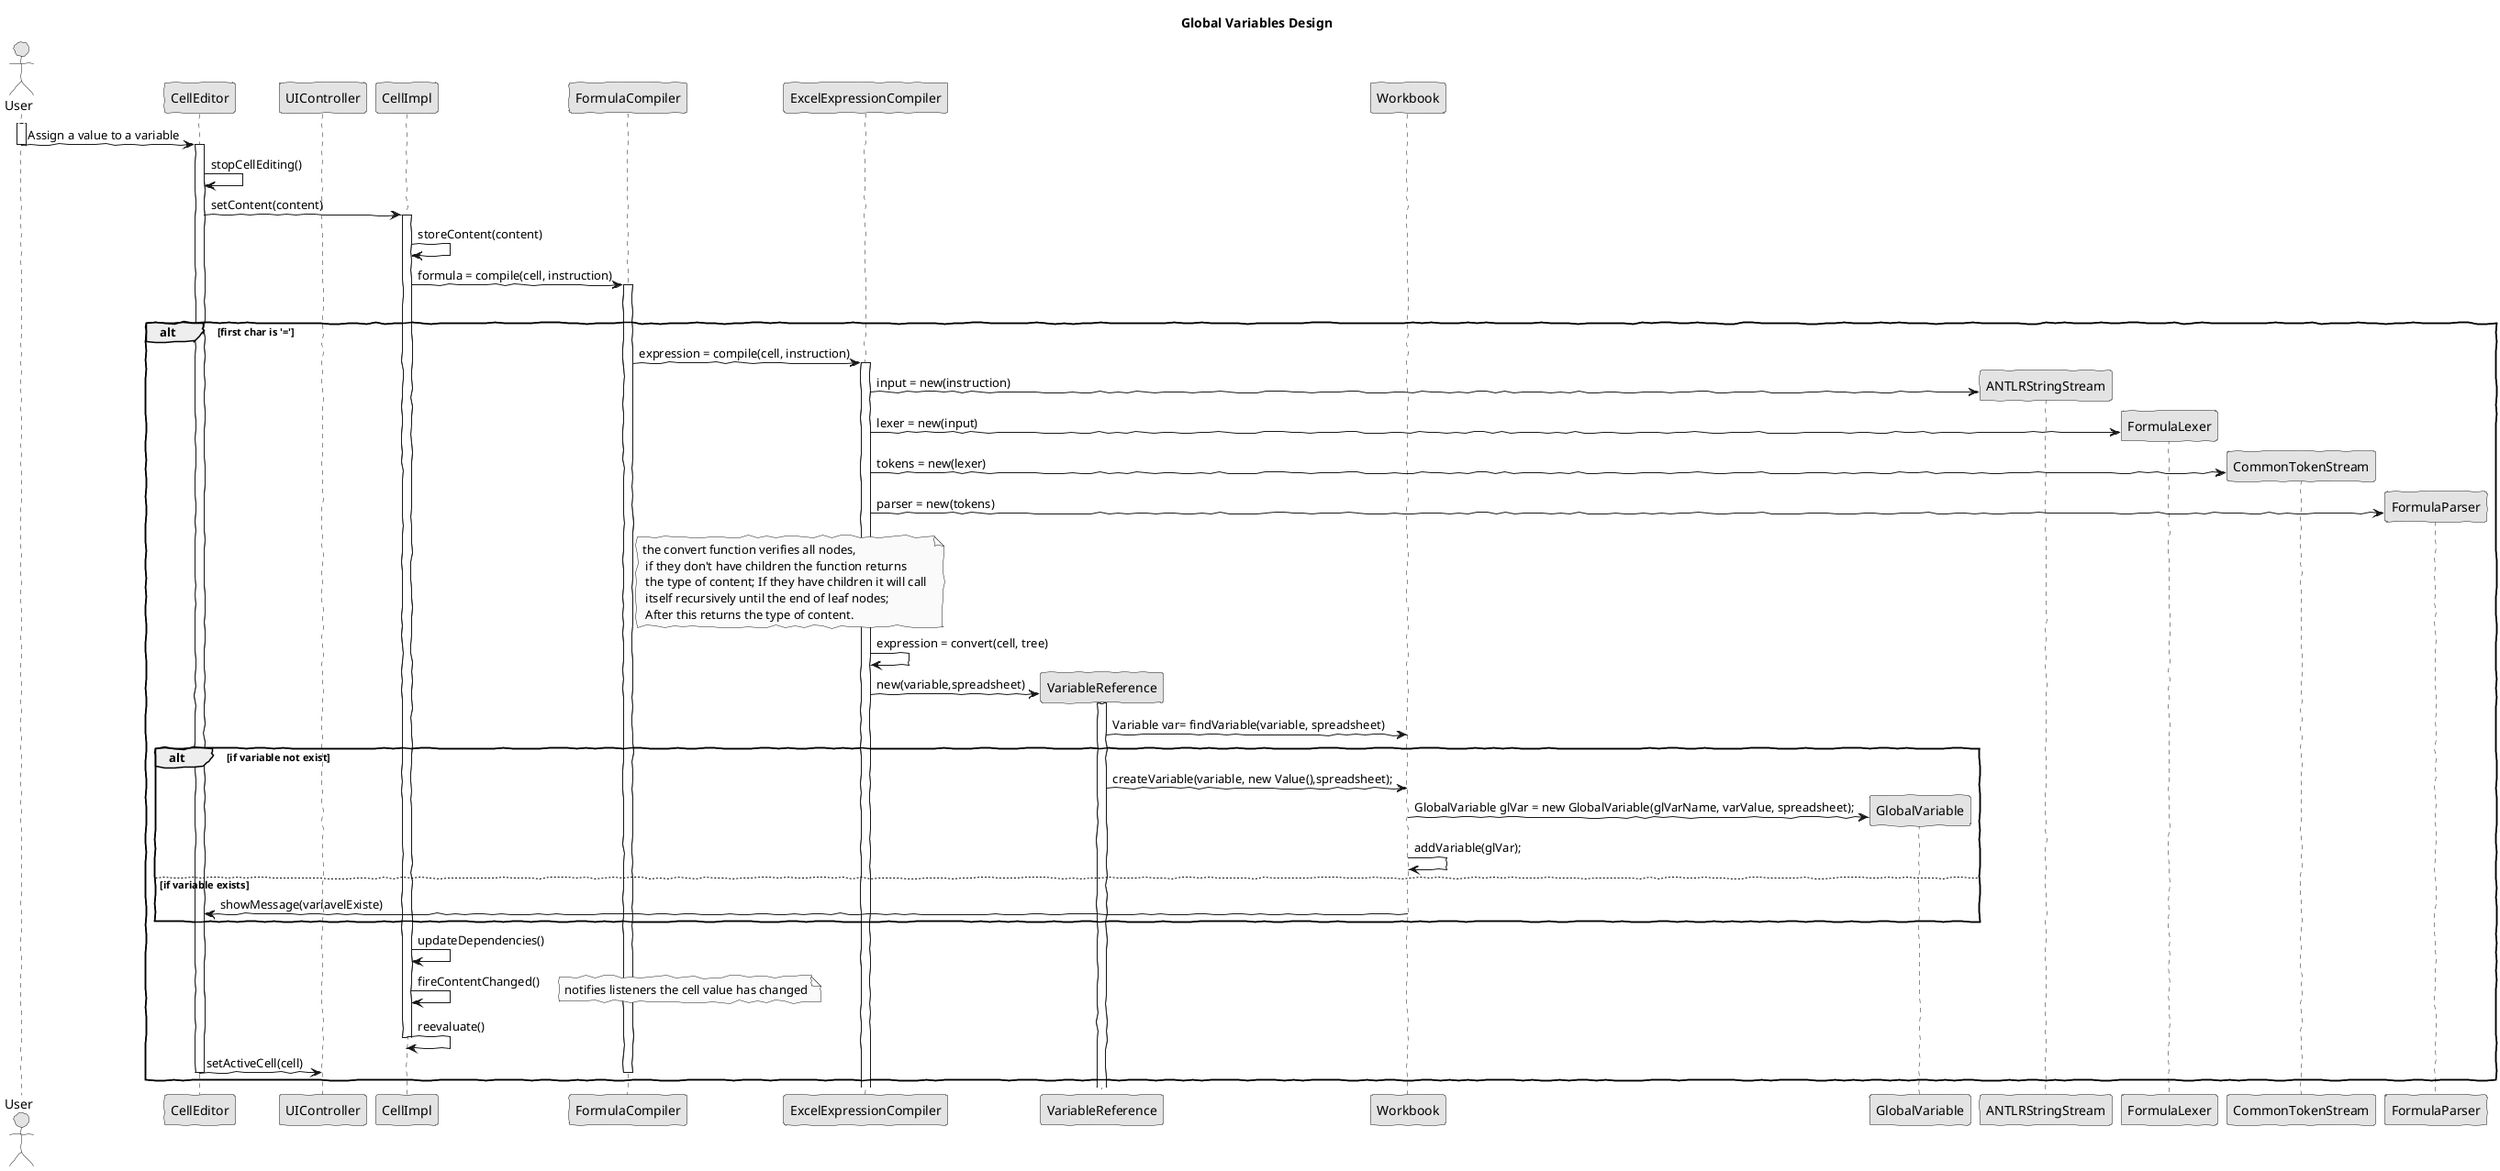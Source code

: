 @startuml lang02_02_design.png
skinparam handwritten true
skinparam monochrome true
skinparam packageStyle rect
skinparam defaultFontName FG Virgil
skinparam shadowing false

title Global Variables Design

actor User
participant "CellEditor" as UICE
participant "UIController" as UICTRL
participant "CellImpl" as CI
participant "FormulaCompiler" as FC
participant "ExcelExpressionCompiler" as EXCEL
participant "VariableReference" as VARREF
participant "Workbook" as WORKB
participant "GlobalVariable" as GLVAR
participant "ANTLRStringStream" as ANT
participant "FormulaLexer" as LEX
participant "CommonTokenStream" as CTS
participant "FormulaParser" as PARS


activate User
User ->UICE : Assign a value to a variable
deactivate User

activate UICE

UICE ->UICE : stopCellEditing()
UICE ->CI : setContent(content)

activate CI
CI -> CI : storeContent(content)
CI -> FC : formula = compile(cell, instruction)

activate FC
	loop for each ExpressionCompiler
	alt first char is '='
	FC -> EXCEL : expression = compile(cell, instruction)
	create ANT
	activate EXCEL
	EXCEL -> ANT : input = new(instruction)
	create LEX
	EXCEL -> LEX : lexer = new(input)
	create CTS
	EXCEL -> CTS : tokens = new(lexer)
	create PARS
	EXCEL -> PARS : parser = new(tokens)
	note right of FC : the convert function verifies all nodes,\n if they don't have children the function returns\n the type of content; If they have children it will call \n itself recursively until the end of leaf nodes;\n After this returns the type of content.
	EXCEL -> EXCEL : expression = convert(cell, tree)

	create VARREF
	EXCEL ->VARREF : new(variable,spreadsheet)

	activate VARREF
	VARREF ->WORKB : Variable var= findVariable(variable, spreadsheet)

	 alt if variable not exist
	 VARREF ->WORKB : createVariable(variable, new Value(),spreadsheet);

	 create GLVAR
     WORKB ->GLVAR : 	GlobalVariable glVar = new GlobalVariable(glVarName, varValue, spreadsheet);
	 WORKB -> WORKB : addVariable(glVar);

	else if variable exists
	WORKB -> UICE : showMessage(variavelExiste)
	end

    CI -> CI : updateDependencies()
	CI -> CI : fireContentChanged()
	note right : notifies listeners the cell value has changed
	CI -> CI : reevaluate()
	deactivate CI

	UICE->UICTRL : setActiveCell(cell)
	deactivate UICE
    deactivate FC
	deactivate CI

end

@enduml